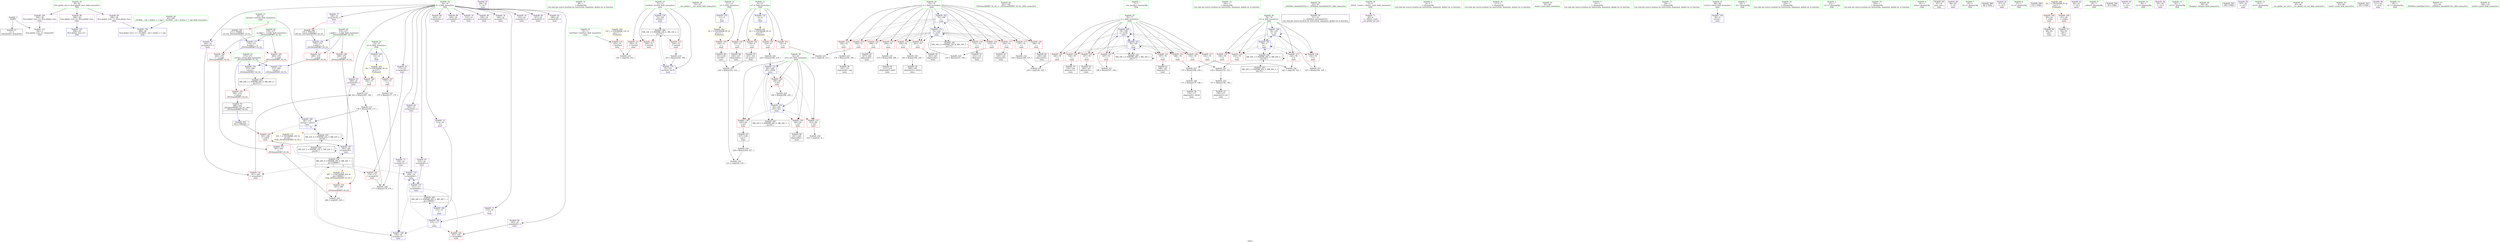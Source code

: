 digraph "SVFG" {
	label="SVFG";

	Node0x55ac28832c90 [shape=record,color=grey,label="{NodeID: 0\nNullPtr}"];
	Node0x55ac28832c90 -> Node0x55ac28851cd0[style=solid];
	Node0x55ac28832c90 -> Node0x55ac28859830[style=solid];
	Node0x55ac2886ee20 [shape=record,color=yellow,style=double,label="{NodeID: 263\n8V_1 = ENCHI(MR_8V_0)\npts\{15 \}\nFun[main]}"];
	Node0x55ac2886ee20 -> Node0x55ac28851e70[style=dashed];
	Node0x55ac2886ee20 -> Node0x55ac28851f40[style=dashed];
	Node0x55ac288526b0 [shape=record,color=purple,label="{NodeID: 97\n244\<--36\n\<--.str.7\nmain\n}"];
	Node0x55ac2884fe90 [shape=record,color=green,label="{NodeID: 14\n39\<--1\n\<--dummyObj\nCan only get source location for instruction, argument, global var or function.}"];
	Node0x55ac28852280 [shape=record,color=red,label="{NodeID: 111\n102\<--72\n\<--testInd\nmain\n}"];
	Node0x55ac28852280 -> Node0x55ac2885fab0[style=solid];
	Node0x55ac28850be0 [shape=record,color=green,label="{NodeID: 28\n53\<--54\n__cxa_atexit\<--__cxa_atexit_field_insensitive\n}"];
	Node0x55ac28857da0 [shape=record,color=red,label="{NodeID: 125\n126\<--76\n\<--j\nmain\n}"];
	Node0x55ac28857da0 -> Node0x55ac2885fdb0[style=solid];
	Node0x55ac28851860 [shape=record,color=green,label="{NodeID: 42\n181\<--182\n_ZSt3maxIdERKT_S2_S2_\<--_ZSt3maxIdERKT_S2_S2__field_insensitive\n}"];
	Node0x55ac2887d340 [shape=record,color=black,label="{NodeID: 305\n271 = PHI(80, )\n1st arg _ZSt3maxIdERKT_S2_S2_ }"];
	Node0x55ac2887d340 -> Node0x55ac2885a8a0[style=solid];
	Node0x55ac2885e730 [shape=record,color=grey,label="{NodeID: 222\n157 = Binary(156, 158, )\n}"];
	Node0x55ac2885e730 -> Node0x55ac28853570[style=solid];
	Node0x55ac28858900 [shape=record,color=red,label="{NodeID: 139\n240\<--82\n\<--j53\nmain\n}"];
	Node0x55ac28858900 -> Node0x55ac28853f30[style=solid];
	Node0x55ac288534a0 [shape=record,color=black,label="{NodeID: 56\n152\<--151\nidxprom20\<--sub\nmain\n}"];
	Node0x55ac2885fc30 [shape=record,color=grey,label="{NodeID: 236\n224 = cmp(223, 9, )\n}"];
	Node0x55ac28859460 [shape=record,color=blue,label="{NodeID: 153\n11\<--9\nx\<--\nGlob }"];
	Node0x55ac28859460 -> Node0x55ac2886ed40[style=dashed];
	Node0x55ac28854000 [shape=record,color=black,label="{NodeID: 70\n269\<--292\n_ZSt3maxIdERKT_S2_S2__ret\<--\n_ZSt3maxIdERKT_S2_S2_\n|{<s0>8}}"];
	Node0x55ac28854000:s0 -> Node0x55ac2887ce50[style=solid,color=blue];
	Node0x55ac2885a080 [shape=record,color=blue,label="{NodeID: 167\n189\<--183\narrayidx38\<--\nmain\n}"];
	Node0x55ac2885a080 -> Node0x55ac2886dc40[style=dashed];
	Node0x55ac28854b60 [shape=record,color=purple,label="{NodeID: 84\n203\<--16\narrayidx43\<--f\nmain\n}"];
	Node0x55ac28836bc0 [shape=record,color=green,label="{NodeID: 1\n7\<--1\n__dso_handle\<--dummyObj\nGlob }"];
	Node0x55ac28852780 [shape=record,color=purple,label="{NodeID: 98\n298\<--38\nllvm.global_ctors_0\<--llvm.global_ctors\nGlob }"];
	Node0x55ac28852780 -> Node0x55ac28859630[style=solid];
	Node0x55ac2884ff20 [shape=record,color=green,label="{NodeID: 15\n100\<--1\n\<--dummyObj\nCan only get source location for instruction, argument, global var or function.}"];
	Node0x55ac28852350 [shape=record,color=red,label="{NodeID: 112\n106\<--72\n\<--testInd\nmain\n}"];
	Node0x55ac28850ce0 [shape=record,color=green,label="{NodeID: 29\n52\<--58\n_ZNSt8ios_base4InitD1Ev\<--_ZNSt8ios_base4InitD1Ev_field_insensitive\n}"];
	Node0x55ac28850ce0 -> Node0x55ac28852ec0[style=solid];
	Node0x55ac28857e70 [shape=record,color=red,label="{NodeID: 126\n134\<--76\n\<--j\nmain\n}"];
	Node0x55ac28857e70 -> Node0x55ac28853230[style=solid];
	Node0x55ac28851960 [shape=record,color=green,label="{NodeID: 43\n272\<--273\nretval\<--retval_field_insensitive\n_ZSt3maxIdERKT_S2_S2_\n}"];
	Node0x55ac28851960 -> Node0x55ac28858de0[style=solid];
	Node0x55ac28851960 -> Node0x55ac2885a970[style=solid];
	Node0x55ac28851960 -> Node0x55ac2885aa40[style=solid];
	Node0x55ac2885e8b0 [shape=record,color=grey,label="{NodeID: 223\n151 = Binary(150, 100, )\n}"];
	Node0x55ac2885e8b0 -> Node0x55ac288534a0[style=solid];
	Node0x55ac288589d0 [shape=record,color=red,label="{NodeID: 140\n248\<--82\n\<--j53\nmain\n}"];
	Node0x55ac288589d0 -> Node0x55ac2885e430[style=solid];
	Node0x55ac28853570 [shape=record,color=black,label="{NodeID: 57\n159\<--157\nidxprom22\<--div\nmain\n}"];
	Node0x55ac2885fdb0 [shape=record,color=grey,label="{NodeID: 237\n129 = cmp(126, 128, )\n}"];
	Node0x55ac28859530 [shape=record,color=blue,label="{NodeID: 154\n13\<--14\np\<--\nGlob }"];
	Node0x55ac28859530 -> Node0x55ac2886ee20[style=dashed];
	Node0x55ac288540d0 [shape=record,color=purple,label="{NodeID: 71\n49\<--4\n\<--_ZStL8__ioinit\n__cxx_global_var_init\n}"];
	Node0x55ac2885a150 [shape=record,color=blue,label="{NodeID: 168\n78\<--193\nk\<--inc\nmain\n}"];
	Node0x55ac2885a150 -> Node0x55ac28858420[style=dashed];
	Node0x55ac2885a150 -> Node0x55ac288584f0[style=dashed];
	Node0x55ac2885a150 -> Node0x55ac288585c0[style=dashed];
	Node0x55ac2885a150 -> Node0x55ac28858690[style=dashed];
	Node0x55ac2885a150 -> Node0x55ac28859ee0[style=dashed];
	Node0x55ac2885a150 -> Node0x55ac2885a150[style=dashed];
	Node0x55ac2885a150 -> Node0x55ac2886aa40[style=dashed];
	Node0x55ac28854c30 [shape=record,color=purple,label="{NodeID: 85\n204\<--16\narrayidx44\<--f\nmain\n}"];
	Node0x55ac28854c30 -> Node0x55ac2885a2f0[style=solid];
	Node0x55ac28836c50 [shape=record,color=green,label="{NodeID: 2\n9\<--1\n\<--dummyObj\nCan only get source location for instruction, argument, global var or function.}"];
	Node0x55ac2886f7f0 [shape=record,color=yellow,style=double,label="{NodeID: 265\n12V_1 = ENCHI(MR_12V_0)\npts\{71 \}\nFun[main]}"];
	Node0x55ac2886f7f0 -> Node0x55ac288521b0[style=dashed];
	Node0x55ac28852880 [shape=record,color=purple,label="{NodeID: 99\n299\<--38\nllvm.global_ctors_1\<--llvm.global_ctors\nGlob }"];
	Node0x55ac28852880 -> Node0x55ac28859730[style=solid];
	Node0x55ac2884ffe0 [shape=record,color=green,label="{NodeID: 16\n117\<--1\n\<--dummyObj\nCan only get source location for instruction, argument, global var or function.}"];
	Node0x55ac28852420 [shape=record,color=red,label="{NodeID: 113\n254\<--72\n\<--testInd\nmain\n}"];
	Node0x55ac28852420 -> Node0x55ac2885e130[style=solid];
	Node0x55ac28850de0 [shape=record,color=green,label="{NodeID: 30\n65\<--66\nmain\<--main_field_insensitive\n}"];
	Node0x55ac28857f40 [shape=record,color=red,label="{NodeID: 127\n141\<--76\n\<--j\nmain\n}"];
	Node0x55ac28857f40 -> Node0x55ac2885ff30[style=solid];
	Node0x55ac28851a30 [shape=record,color=green,label="{NodeID: 44\n274\<--275\n__a.addr\<--__a.addr_field_insensitive\n_ZSt3maxIdERKT_S2_S2_\n}"];
	Node0x55ac28851a30 -> Node0x55ac28858eb0[style=solid];
	Node0x55ac28851a30 -> Node0x55ac28858f80[style=solid];
	Node0x55ac28851a30 -> Node0x55ac2885a7d0[style=solid];
	Node0x55ac2885ea30 [shape=record,color=grey,label="{NodeID: 224\n220 = Binary(100, 219, )\n}"];
	Node0x55ac2885ea30 -> Node0x55ac2885a560[style=solid];
	Node0x55ac28858aa0 [shape=record,color=red,label="{NodeID: 141\n161\<--160\n\<--arrayidx23\nmain\n}"];
	Node0x55ac28858aa0 -> Node0x55ac2885de30[style=solid];
	Node0x55ac28853640 [shape=record,color=black,label="{NodeID: 58\n166\<--165\nidxprom25\<--sub24\nmain\n}"];
	Node0x55ac2885ff30 [shape=record,color=grey,label="{NodeID: 238\n142 = cmp(140, 141, )\n}"];
	Node0x55ac28859630 [shape=record,color=blue,label="{NodeID: 155\n298\<--39\nllvm.global_ctors_0\<--\nGlob }"];
	Node0x55ac288541a0 [shape=record,color=purple,label="{NodeID: 72\n113\<--16\n\<--f\nmain\n}"];
	Node0x55ac288541a0 -> Node0x55ac28859ad0[style=solid];
	Node0x55ac2886b940 [shape=record,color=black,label="{NodeID: 252\nMR_29V_3 = PHI(MR_29V_4, MR_29V_2, )\npts\{273 \}\n}"];
	Node0x55ac2886b940 -> Node0x55ac28858de0[style=dashed];
	Node0x55ac2885a220 [shape=record,color=blue,label="{NodeID: 169\n76\<--198\nj\<--inc40\nmain\n}"];
	Node0x55ac2885a220 -> Node0x55ac28857da0[style=dashed];
	Node0x55ac2885a220 -> Node0x55ac28857e70[style=dashed];
	Node0x55ac2885a220 -> Node0x55ac28857f40[style=dashed];
	Node0x55ac2885a220 -> Node0x55ac28858010[style=dashed];
	Node0x55ac2885a220 -> Node0x55ac288580e0[style=dashed];
	Node0x55ac2885a220 -> Node0x55ac288581b0[style=dashed];
	Node0x55ac2885a220 -> Node0x55ac28858280[style=dashed];
	Node0x55ac2885a220 -> Node0x55ac28858350[style=dashed];
	Node0x55ac2885a220 -> Node0x55ac28859d40[style=dashed];
	Node0x55ac2885a220 -> Node0x55ac2885a220[style=dashed];
	Node0x55ac2885a220 -> Node0x55ac28868740[style=dashed];
	Node0x55ac28854d00 [shape=record,color=purple,label="{NodeID: 86\n208\<--16\narrayidx46\<--f\nmain\n}"];
	Node0x55ac28836ce0 [shape=record,color=green,label="{NodeID: 3\n14\<--1\n\<--dummyObj\nCan only get source location for instruction, argument, global var or function.}"];
	Node0x55ac28852980 [shape=record,color=purple,label="{NodeID: 100\n300\<--38\nllvm.global_ctors_2\<--llvm.global_ctors\nGlob }"];
	Node0x55ac28852980 -> Node0x55ac28859830[style=solid];
	Node0x55ac288500e0 [shape=record,color=green,label="{NodeID: 17\n158\<--1\n\<--dummyObj\nCan only get source location for instruction, argument, global var or function.}"];
	Node0x55ac288524f0 [shape=record,color=red,label="{NodeID: 114\n120\<--74\n\<--i\nmain\n}"];
	Node0x55ac288524f0 -> Node0x55ac2885f7b0[style=solid];
	Node0x55ac28850ee0 [shape=record,color=green,label="{NodeID: 31\n68\<--69\nretval\<--retval_field_insensitive\nmain\n}"];
	Node0x55ac28850ee0 -> Node0x55ac28859930[style=solid];
	Node0x55ac28858010 [shape=record,color=red,label="{NodeID: 128\n147\<--76\n\<--j\nmain\n}"];
	Node0x55ac28858010 -> Node0x55ac288533d0[style=solid];
	Node0x55ac28851b00 [shape=record,color=green,label="{NodeID: 45\n276\<--277\n__b.addr\<--__b.addr_field_insensitive\n_ZSt3maxIdERKT_S2_S2_\n}"];
	Node0x55ac28851b00 -> Node0x55ac28859050[style=solid];
	Node0x55ac28851b00 -> Node0x55ac28859120[style=solid];
	Node0x55ac28851b00 -> Node0x55ac2885a8a0[style=solid];
	Node0x55ac2885ebb0 [shape=record,color=grey,label="{NodeID: 225\n176 = Binary(117, 175, )\n}"];
	Node0x55ac2885ebb0 -> Node0x55ac2885ed30[style=solid];
	Node0x55ac28858b70 [shape=record,color=red,label="{NodeID: 142\n174\<--173\n\<--arrayidx30\nmain\n}"];
	Node0x55ac28858b70 -> Node0x55ac2885ed30[style=solid];
	Node0x55ac28853710 [shape=record,color=black,label="{NodeID: 59\n172\<--171\nidxprom29\<--div28\nmain\n}"];
	Node0x55ac28859730 [shape=record,color=blue,label="{NodeID: 156\n299\<--40\nllvm.global_ctors_1\<--_GLOBAL__sub_I_Amber_2_1.cpp\nGlob }"];
	Node0x55ac28854270 [shape=record,color=purple,label="{NodeID: 73\n115\<--16\n\<--f\nmain\n}"];
	Node0x55ac28854270 -> Node0x55ac28859ba0[style=solid];
	Node0x55ac2885a2f0 [shape=record,color=blue,label="{NodeID: 170\n204\<--14\narrayidx44\<--\nmain\n}"];
	Node0x55ac2885a2f0 -> Node0x55ac2885a3c0[style=dashed];
	Node0x55ac28854dd0 [shape=record,color=purple,label="{NodeID: 87\n212\<--16\narrayidx49\<--f\nmain\n}"];
	Node0x55ac28854dd0 -> Node0x55ac2885a3c0[style=solid];
	Node0x55ac28842030 [shape=record,color=green,label="{NodeID: 4\n20\<--1\n.str\<--dummyObj\nGlob }"];
	Node0x55ac28852a80 [shape=record,color=red,label="{NodeID: 101\n121\<--8\n\<--n\nmain\n}"];
	Node0x55ac28852a80 -> Node0x55ac2885f7b0[style=solid];
	Node0x55ac288501e0 [shape=record,color=green,label="{NodeID: 18\n229\<--1\n\<--dummyObj\nCan only get source location for instruction, argument, global var or function.}"];
	Node0x55ac28857580 [shape=record,color=red,label="{NodeID: 115\n127\<--74\n\<--i\nmain\n}"];
	Node0x55ac28857580 -> Node0x55ac2885db30[style=solid];
	Node0x55ac28850fb0 [shape=record,color=green,label="{NodeID: 32\n70\<--71\ntestNum\<--testNum_field_insensitive\nmain\n}"];
	Node0x55ac28850fb0 -> Node0x55ac288521b0[style=solid];
	Node0x55ac2885d8b0 [shape=record,color=grey,label="{NodeID: 212\n178 = Binary(163, 177, )\n}"];
	Node0x55ac2885d8b0 -> Node0x55ac28859fb0[style=solid];
	Node0x55ac288580e0 [shape=record,color=red,label="{NodeID: 129\n154\<--76\n\<--j\nmain\n}"];
	Node0x55ac288580e0 -> Node0x55ac2885e5b0[style=solid];
	Node0x55ac28851bd0 [shape=record,color=green,label="{NodeID: 46\n40\<--294\n_GLOBAL__sub_I_Amber_2_1.cpp\<--_GLOBAL__sub_I_Amber_2_1.cpp_field_insensitive\n}"];
	Node0x55ac28851bd0 -> Node0x55ac28859730[style=solid];
	Node0x55ac2885ed30 [shape=record,color=grey,label="{NodeID: 226\n177 = Binary(174, 176, )\n}"];
	Node0x55ac2885ed30 -> Node0x55ac2885d8b0[style=solid];
	Node0x55ac28858c40 [shape=record,color=red,label="{NodeID: 143\n183\<--180\n\<--call34\nmain\n}"];
	Node0x55ac28858c40 -> Node0x55ac2885a080[style=solid];
	Node0x55ac288537e0 [shape=record,color=black,label="{NodeID: 60\n185\<--184\nidxprom35\<--\nmain\n}"];
	Node0x55ac28867d40 [shape=record,color=black,label="{NodeID: 240\nMR_14V_3 = PHI(MR_14V_4, MR_14V_2, )\npts\{73 \}\n}"];
	Node0x55ac28867d40 -> Node0x55ac28852280[style=dashed];
	Node0x55ac28867d40 -> Node0x55ac28852350[style=dashed];
	Node0x55ac28867d40 -> Node0x55ac28852420[style=dashed];
	Node0x55ac28867d40 -> Node0x55ac2885a700[style=dashed];
	Node0x55ac28859830 [shape=record,color=blue, style = dotted,label="{NodeID: 157\n300\<--3\nllvm.global_ctors_2\<--dummyVal\nGlob }"];
	Node0x55ac28854340 [shape=record,color=purple,label="{NodeID: 74\n133\<--16\narrayidx\<--f\nmain\n}"];
	Node0x55ac2885a3c0 [shape=record,color=blue,label="{NodeID: 171\n212\<--117\narrayidx49\<--\nmain\n}"];
	Node0x55ac2885a3c0 -> Node0x55ac28858d10[style=dashed];
	Node0x55ac2885a3c0 -> Node0x55ac28859e10[style=dashed];
	Node0x55ac2885a3c0 -> Node0x55ac2885a2f0[style=dashed];
	Node0x55ac2885a3c0 -> Node0x55ac28869b40[style=dashed];
	Node0x55ac28854ea0 [shape=record,color=purple,label="{NodeID: 88\n239\<--16\narrayidx63\<--f\nmain\n}"];
	Node0x55ac288420c0 [shape=record,color=green,label="{NodeID: 5\n22\<--1\n.str.1\<--dummyObj\nGlob }"];
	Node0x55ac28852b50 [shape=record,color=red,label="{NodeID: 102\n219\<--8\n\<--n\nmain\n}"];
	Node0x55ac28852b50 -> Node0x55ac2885ea30[style=solid];
	Node0x55ac288502e0 [shape=record,color=green,label="{NodeID: 19\n250\<--1\n\<--dummyObj\nCan only get source location for instruction, argument, global var or function.}"];
	Node0x55ac28857650 [shape=record,color=red,label="{NodeID: 116\n131\<--74\n\<--i\nmain\n}"];
	Node0x55ac28857650 -> Node0x55ac28853160[style=solid];
	Node0x55ac28851080 [shape=record,color=green,label="{NodeID: 33\n72\<--73\ntestInd\<--testInd_field_insensitive\nmain\n}"];
	Node0x55ac28851080 -> Node0x55ac28852280[style=solid];
	Node0x55ac28851080 -> Node0x55ac28852350[style=solid];
	Node0x55ac28851080 -> Node0x55ac28852420[style=solid];
	Node0x55ac28851080 -> Node0x55ac28859a00[style=solid];
	Node0x55ac28851080 -> Node0x55ac2885a700[style=solid];
	Node0x55ac2885d9b0 [shape=record,color=grey,label="{NodeID: 213\n234 = Binary(231, 233, )\n}"];
	Node0x55ac2885d9b0 -> Node0x55ac2885f630[style=solid];
	Node0x55ac288581b0 [shape=record,color=red,label="{NodeID: 130\n168\<--76\n\<--j\nmain\n}"];
	Node0x55ac288581b0 -> Node0x55ac2885eeb0[style=solid];
	Node0x55ac28851cd0 [shape=record,color=black,label="{NodeID: 47\n2\<--3\ndummyVal\<--dummyVal\n}"];
	Node0x55ac2885eeb0 [shape=record,color=grey,label="{NodeID: 227\n170 = Binary(168, 169, )\n}"];
	Node0x55ac2885eeb0 -> Node0x55ac2885f030[style=solid];
	Node0x55ac28858d10 [shape=record,color=red,label="{NodeID: 144\n243\<--242\n\<--arrayidx65\nmain\n}"];
	Node0x55ac288538b0 [shape=record,color=black,label="{NodeID: 61\n188\<--187\nidxprom37\<--\nmain\n}"];
	Node0x55ac28868240 [shape=record,color=black,label="{NodeID: 241\nMR_16V_2 = PHI(MR_16V_4, MR_16V_1, )\npts\{75 \}\n}"];
	Node0x55ac28868240 -> Node0x55ac28859c70[style=dashed];
	Node0x55ac28859930 [shape=record,color=blue,label="{NodeID: 158\n68\<--9\nretval\<--\nmain\n}"];
	Node0x55ac28854410 [shape=record,color=purple,label="{NodeID: 75\n136\<--16\narrayidx12\<--f\nmain\n}"];
	Node0x55ac28854410 -> Node0x55ac28859e10[style=solid];
	Node0x55ac2886c840 [shape=record,color=black,label="{NodeID: 255\nMR_22V_4 = PHI(MR_22V_5, MR_22V_3, )\npts\{81 \}\n}"];
	Node0x55ac2886c840 -> Node0x55ac28859fb0[style=dashed];
	Node0x55ac2886c840 -> Node0x55ac28869140[style=dashed];
	Node0x55ac2886c840 -> Node0x55ac2886c840[style=dashed];
	Node0x55ac2885a490 [shape=record,color=blue,label="{NodeID: 172\n74\<--216\ni\<--inc51\nmain\n}"];
	Node0x55ac2885a490 -> Node0x55ac288524f0[style=dashed];
	Node0x55ac2885a490 -> Node0x55ac28857580[style=dashed];
	Node0x55ac2885a490 -> Node0x55ac28857650[style=dashed];
	Node0x55ac2885a490 -> Node0x55ac28857720[style=dashed];
	Node0x55ac2885a490 -> Node0x55ac288577f0[style=dashed];
	Node0x55ac2885a490 -> Node0x55ac288578c0[style=dashed];
	Node0x55ac2885a490 -> Node0x55ac28857990[style=dashed];
	Node0x55ac2885a490 -> Node0x55ac28857a60[style=dashed];
	Node0x55ac2885a490 -> Node0x55ac28857b30[style=dashed];
	Node0x55ac2885a490 -> Node0x55ac28857c00[style=dashed];
	Node0x55ac2885a490 -> Node0x55ac28857cd0[style=dashed];
	Node0x55ac2885a490 -> Node0x55ac2885a490[style=dashed];
	Node0x55ac2885a490 -> Node0x55ac28868240[style=dashed];
	Node0x55ac28854f70 [shape=record,color=purple,label="{NodeID: 89\n242\<--16\narrayidx65\<--f\nmain\n}"];
	Node0x55ac28854f70 -> Node0x55ac28858d10[style=solid];
	Node0x55ac28842150 [shape=record,color=green,label="{NodeID: 6\n24\<--1\nstdin\<--dummyObj\nGlob }"];
	Node0x55ac28852c20 [shape=record,color=red,label="{NodeID: 103\n232\<--8\n\<--n\nmain\n}"];
	Node0x55ac28852c20 -> Node0x55ac28853d90[style=solid];
	Node0x55ac288503e0 [shape=record,color=green,label="{NodeID: 20\n4\<--6\n_ZStL8__ioinit\<--_ZStL8__ioinit_field_insensitive\nGlob }"];
	Node0x55ac288503e0 -> Node0x55ac288540d0[style=solid];
	Node0x55ac28857720 [shape=record,color=red,label="{NodeID: 117\n144\<--74\n\<--i\nmain\n}"];
	Node0x55ac28857720 -> Node0x55ac28853300[style=solid];
	Node0x55ac28851150 [shape=record,color=green,label="{NodeID: 34\n74\<--75\ni\<--i_field_insensitive\nmain\n}"];
	Node0x55ac28851150 -> Node0x55ac288524f0[style=solid];
	Node0x55ac28851150 -> Node0x55ac28857580[style=solid];
	Node0x55ac28851150 -> Node0x55ac28857650[style=solid];
	Node0x55ac28851150 -> Node0x55ac28857720[style=solid];
	Node0x55ac28851150 -> Node0x55ac288577f0[style=solid];
	Node0x55ac28851150 -> Node0x55ac288578c0[style=solid];
	Node0x55ac28851150 -> Node0x55ac28857990[style=solid];
	Node0x55ac28851150 -> Node0x55ac28857a60[style=solid];
	Node0x55ac28851150 -> Node0x55ac28857b30[style=solid];
	Node0x55ac28851150 -> Node0x55ac28857c00[style=solid];
	Node0x55ac28851150 -> Node0x55ac28857cd0[style=solid];
	Node0x55ac28851150 -> Node0x55ac28859c70[style=solid];
	Node0x55ac28851150 -> Node0x55ac2885a490[style=solid];
	Node0x55ac2885db30 [shape=record,color=grey,label="{NodeID: 214\n128 = Binary(100, 127, )\n}"];
	Node0x55ac2885db30 -> Node0x55ac2885fdb0[style=solid];
	Node0x55ac28858280 [shape=record,color=red,label="{NodeID: 131\n187\<--76\n\<--j\nmain\n}"];
	Node0x55ac28858280 -> Node0x55ac288538b0[style=solid];
	Node0x55ac28852df0 [shape=record,color=black,label="{NodeID: 48\n67\<--9\nmain_ret\<--\nmain\n}"];
	Node0x55ac2885f030 [shape=record,color=grey,label="{NodeID: 228\n171 = Binary(170, 158, )\n}"];
	Node0x55ac2885f030 -> Node0x55ac28853710[style=solid];
	Node0x55ac28858de0 [shape=record,color=red,label="{NodeID: 145\n292\<--272\n\<--retval\n_ZSt3maxIdERKT_S2_S2_\n}"];
	Node0x55ac28858de0 -> Node0x55ac28854000[style=solid];
	Node0x55ac28853980 [shape=record,color=black,label="{NodeID: 62\n202\<--201\nidxprom42\<--\nmain\n}"];
	Node0x55ac28868740 [shape=record,color=black,label="{NodeID: 242\nMR_18V_2 = PHI(MR_18V_3, MR_18V_1, )\npts\{77 \}\n}"];
	Node0x55ac28868740 -> Node0x55ac28859d40[style=dashed];
	Node0x55ac28868740 -> Node0x55ac28868740[style=dashed];
	Node0x55ac28859a00 [shape=record,color=blue,label="{NodeID: 159\n72\<--100\ntestInd\<--\nmain\n}"];
	Node0x55ac28859a00 -> Node0x55ac28867d40[style=dashed];
	Node0x55ac288544e0 [shape=record,color=purple,label="{NodeID: 76\n146\<--16\narrayidx17\<--f\nmain\n}"];
	Node0x55ac2885a560 [shape=record,color=blue,label="{NodeID: 173\n82\<--220\nj53\<--shl54\nmain\n}"];
	Node0x55ac2885a560 -> Node0x55ac28858760[style=dashed];
	Node0x55ac2885a560 -> Node0x55ac28858830[style=dashed];
	Node0x55ac2885a560 -> Node0x55ac28858900[style=dashed];
	Node0x55ac2885a560 -> Node0x55ac288589d0[style=dashed];
	Node0x55ac2885a560 -> Node0x55ac2885a630[style=dashed];
	Node0x55ac2885a560 -> Node0x55ac28869640[style=dashed];
	Node0x55ac28855040 [shape=record,color=purple,label="{NodeID: 90\n86\<--20\n\<--.str\nmain\n}"];
	Node0x55ac288421e0 [shape=record,color=green,label="{NodeID: 7\n25\<--1\n.str.2\<--dummyObj\nGlob }"];
	Node0x55ac28852cf0 [shape=record,color=red,label="{NodeID: 104\n237\<--8\n\<--n\nmain\n}"];
	Node0x55ac28852cf0 -> Node0x55ac28853e60[style=solid];
	Node0x55ac288504e0 [shape=record,color=green,label="{NodeID: 21\n8\<--10\nn\<--n_field_insensitive\nGlob }"];
	Node0x55ac288504e0 -> Node0x55ac28852a80[style=solid];
	Node0x55ac288504e0 -> Node0x55ac28852b50[style=solid];
	Node0x55ac288504e0 -> Node0x55ac28852c20[style=solid];
	Node0x55ac288504e0 -> Node0x55ac28852cf0[style=solid];
	Node0x55ac288504e0 -> Node0x55ac28859390[style=solid];
	Node0x55ac288577f0 [shape=record,color=red,label="{NodeID: 118\n150\<--74\n\<--i\nmain\n}"];
	Node0x55ac288577f0 -> Node0x55ac2885e8b0[style=solid];
	Node0x55ac28851220 [shape=record,color=green,label="{NodeID: 35\n76\<--77\nj\<--j_field_insensitive\nmain\n}"];
	Node0x55ac28851220 -> Node0x55ac28857da0[style=solid];
	Node0x55ac28851220 -> Node0x55ac28857e70[style=solid];
	Node0x55ac28851220 -> Node0x55ac28857f40[style=solid];
	Node0x55ac28851220 -> Node0x55ac28858010[style=solid];
	Node0x55ac28851220 -> Node0x55ac288580e0[style=solid];
	Node0x55ac28851220 -> Node0x55ac288581b0[style=solid];
	Node0x55ac28851220 -> Node0x55ac28858280[style=solid];
	Node0x55ac28851220 -> Node0x55ac28858350[style=solid];
	Node0x55ac28851220 -> Node0x55ac28859d40[style=solid];
	Node0x55ac28851220 -> Node0x55ac2885a220[style=solid];
	Node0x55ac2887cbf0 [shape=record,color=black,label="{NodeID: 298\n96 = PHI()\n}"];
	Node0x55ac2885dcb0 [shape=record,color=grey,label="{NodeID: 215\n193 = Binary(192, 100, )\n}"];
	Node0x55ac2885dcb0 -> Node0x55ac2885a150[style=solid];
	Node0x55ac28858350 [shape=record,color=red,label="{NodeID: 132\n197\<--76\n\<--j\nmain\n}"];
	Node0x55ac28858350 -> Node0x55ac2885dfb0[style=solid];
	Node0x55ac28852ec0 [shape=record,color=black,label="{NodeID: 49\n51\<--52\n\<--_ZNSt8ios_base4InitD1Ev\nCan only get source location for instruction, argument, global var or function.}"];
	Node0x55ac2885f1b0 [shape=record,color=grey,label="{NodeID: 229\n216 = Binary(215, 100, )\n}"];
	Node0x55ac2885f1b0 -> Node0x55ac2885a490[style=solid];
	Node0x55ac28858eb0 [shape=record,color=red,label="{NodeID: 146\n280\<--274\n\<--__a.addr\n_ZSt3maxIdERKT_S2_S2_\n}"];
	Node0x55ac28858eb0 -> Node0x55ac288591f0[style=solid];
	Node0x55ac28853a50 [shape=record,color=black,label="{NodeID: 63\n207\<--206\nidxprom45\<--\nmain\n}"];
	Node0x55ac28868c40 [shape=record,color=black,label="{NodeID: 243\nMR_20V_2 = PHI(MR_20V_3, MR_20V_1, )\npts\{79 \}\n}"];
	Node0x55ac28868c40 -> Node0x55ac2886aa40[style=dashed];
	Node0x55ac28859ad0 [shape=record,color=blue,label="{NodeID: 160\n113\<--14\n\<--\nmain\n}"];
	Node0x55ac28859ad0 -> Node0x55ac28859ba0[style=dashed];
	Node0x55ac288545b0 [shape=record,color=purple,label="{NodeID: 77\n149\<--16\narrayidx19\<--f\nmain\n|{<s0>8}}"];
	Node0x55ac288545b0:s0 -> Node0x55ac2887d1e0[style=solid,color=red];
	Node0x55ac2885a630 [shape=record,color=blue,label="{NodeID: 174\n82\<--249\nj53\<--dec\nmain\n}"];
	Node0x55ac2885a630 -> Node0x55ac28858760[style=dashed];
	Node0x55ac2885a630 -> Node0x55ac28858830[style=dashed];
	Node0x55ac2885a630 -> Node0x55ac28858900[style=dashed];
	Node0x55ac2885a630 -> Node0x55ac288589d0[style=dashed];
	Node0x55ac2885a630 -> Node0x55ac2885a630[style=dashed];
	Node0x55ac2885a630 -> Node0x55ac28869640[style=dashed];
	Node0x55ac28855110 [shape=record,color=purple,label="{NodeID: 91\n87\<--22\n\<--.str.1\nmain\n}"];
	Node0x55ac28842270 [shape=record,color=green,label="{NodeID: 8\n27\<--1\n.str.3\<--dummyObj\nGlob }"];
	Node0x55ac28851da0 [shape=record,color=red,label="{NodeID: 105\n230\<--11\n\<--x\nmain\n}"];
	Node0x55ac28851da0 -> Node0x55ac28853cc0[style=solid];
	Node0x55ac288505e0 [shape=record,color=green,label="{NodeID: 22\n11\<--12\nx\<--x_field_insensitive\nGlob }"];
	Node0x55ac288505e0 -> Node0x55ac28851da0[style=solid];
	Node0x55ac288505e0 -> Node0x55ac28859460[style=solid];
	Node0x55ac288578c0 [shape=record,color=red,label="{NodeID: 119\n164\<--74\n\<--i\nmain\n}"];
	Node0x55ac288578c0 -> Node0x55ac2885f330[style=solid];
	Node0x55ac288512f0 [shape=record,color=green,label="{NodeID: 36\n78\<--79\nk\<--k_field_insensitive\nmain\n}"];
	Node0x55ac288512f0 -> Node0x55ac28858420[style=solid];
	Node0x55ac288512f0 -> Node0x55ac288584f0[style=solid];
	Node0x55ac288512f0 -> Node0x55ac288585c0[style=solid];
	Node0x55ac288512f0 -> Node0x55ac28858690[style=solid];
	Node0x55ac288512f0 -> Node0x55ac28859ee0[style=solid];
	Node0x55ac288512f0 -> Node0x55ac2885a150[style=solid];
	Node0x55ac2887c410 [shape=record,color=black,label="{NodeID: 299\n112 = PHI()\n}"];
	Node0x55ac2885de30 [shape=record,color=grey,label="{NodeID: 216\n163 = Binary(161, 162, )\n}"];
	Node0x55ac2885de30 -> Node0x55ac2885d8b0[style=solid];
	Node0x55ac28858420 [shape=record,color=red,label="{NodeID: 133\n140\<--78\n\<--k\nmain\n}"];
	Node0x55ac28858420 -> Node0x55ac2885ff30[style=solid];
	Node0x55ac28852fc0 [shape=record,color=black,label="{NodeID: 50\n88\<--85\ncall\<--\nmain\n}"];
	Node0x55ac2885f330 [shape=record,color=grey,label="{NodeID: 230\n165 = Binary(164, 100, )\n}"];
	Node0x55ac2885f330 -> Node0x55ac28853640[style=solid];
	Node0x55ac28858f80 [shape=record,color=red,label="{NodeID: 147\n289\<--274\n\<--__a.addr\n_ZSt3maxIdERKT_S2_S2_\n}"];
	Node0x55ac28858f80 -> Node0x55ac2885aa40[style=solid];
	Node0x55ac28853b20 [shape=record,color=black,label="{NodeID: 64\n211\<--210\nidxprom48\<--shl47\nmain\n}"];
	Node0x55ac28869140 [shape=record,color=black,label="{NodeID: 244\nMR_22V_2 = PHI(MR_22V_3, MR_22V_1, )\npts\{81 \}\n}"];
	Node0x55ac28869140 -> Node0x55ac28869140[style=dashed];
	Node0x55ac28869140 -> Node0x55ac2886c840[style=dashed];
	Node0x55ac28859ba0 [shape=record,color=blue,label="{NodeID: 161\n115\<--117\n\<--\nmain\n}"];
	Node0x55ac28859ba0 -> Node0x55ac28858d10[style=dashed];
	Node0x55ac28859ba0 -> Node0x55ac28859e10[style=dashed];
	Node0x55ac28859ba0 -> Node0x55ac2885a2f0[style=dashed];
	Node0x55ac28859ba0 -> Node0x55ac28869b40[style=dashed];
	Node0x55ac28854680 [shape=record,color=purple,label="{NodeID: 78\n153\<--16\narrayidx21\<--f\nmain\n}"];
	Node0x55ac2885a700 [shape=record,color=blue,label="{NodeID: 175\n72\<--255\ntestInd\<--inc70\nmain\n}"];
	Node0x55ac2885a700 -> Node0x55ac28867d40[style=dashed];
	Node0x55ac288551e0 [shape=record,color=purple,label="{NodeID: 92\n92\<--25\n\<--.str.2\nmain\n}"];
	Node0x55ac28842300 [shape=record,color=green,label="{NodeID: 9\n29\<--1\nstdout\<--dummyObj\nGlob }"];
	Node0x55ac28851e70 [shape=record,color=red,label="{NodeID: 106\n162\<--13\n\<--p\nmain\n}"];
	Node0x55ac28851e70 -> Node0x55ac2885de30[style=solid];
	Node0x55ac288506e0 [shape=record,color=green,label="{NodeID: 23\n13\<--15\np\<--p_field_insensitive\nGlob }"];
	Node0x55ac288506e0 -> Node0x55ac28851e70[style=solid];
	Node0x55ac288506e0 -> Node0x55ac28851f40[style=solid];
	Node0x55ac288506e0 -> Node0x55ac28859530[style=solid];
	Node0x55ac28857990 [shape=record,color=red,label="{NodeID: 120\n184\<--74\n\<--i\nmain\n}"];
	Node0x55ac28857990 -> Node0x55ac288537e0[style=solid];
	Node0x55ac288513c0 [shape=record,color=green,label="{NodeID: 37\n80\<--81\nref.tmp\<--ref.tmp_field_insensitive\nmain\n|{|<s1>8}}"];
	Node0x55ac288513c0 -> Node0x55ac28859fb0[style=solid];
	Node0x55ac288513c0:s1 -> Node0x55ac2887d340[style=solid,color=red];
	Node0x55ac2887cd50 [shape=record,color=black,label="{NodeID: 300\n50 = PHI()\n}"];
	Node0x55ac2885dfb0 [shape=record,color=grey,label="{NodeID: 217\n198 = Binary(197, 100, )\n}"];
	Node0x55ac2885dfb0 -> Node0x55ac2885a220[style=solid];
	Node0x55ac288584f0 [shape=record,color=red,label="{NodeID: 134\n155\<--78\n\<--k\nmain\n}"];
	Node0x55ac288584f0 -> Node0x55ac2885e5b0[style=solid];
	Node0x55ac28853090 [shape=record,color=black,label="{NodeID: 51\n94\<--91\ncall1\<--\nmain\n}"];
	Node0x55ac2885f4b0 [shape=record,color=grey,label="{NodeID: 231\n210 = Binary(100, 209, )\n}"];
	Node0x55ac2885f4b0 -> Node0x55ac28853b20[style=solid];
	Node0x55ac28859050 [shape=record,color=red,label="{NodeID: 148\n282\<--276\n\<--__b.addr\n_ZSt3maxIdERKT_S2_S2_\n}"];
	Node0x55ac28859050 -> Node0x55ac288592c0[style=solid];
	Node0x55ac28853bf0 [shape=record,color=black,label="{NodeID: 65\n227\<--226\nconv\<--\nmain\n}"];
	Node0x55ac28853bf0 -> Node0x55ac2885e2b0[style=solid];
	Node0x55ac28869640 [shape=record,color=black,label="{NodeID: 245\nMR_24V_2 = PHI(MR_24V_4, MR_24V_1, )\npts\{83 \}\n}"];
	Node0x55ac28869640 -> Node0x55ac2885a560[style=dashed];
	Node0x55ac28859c70 [shape=record,color=blue,label="{NodeID: 162\n74\<--100\ni\<--\nmain\n}"];
	Node0x55ac28859c70 -> Node0x55ac288524f0[style=dashed];
	Node0x55ac28859c70 -> Node0x55ac28857580[style=dashed];
	Node0x55ac28859c70 -> Node0x55ac28857650[style=dashed];
	Node0x55ac28859c70 -> Node0x55ac28857720[style=dashed];
	Node0x55ac28859c70 -> Node0x55ac288577f0[style=dashed];
	Node0x55ac28859c70 -> Node0x55ac288578c0[style=dashed];
	Node0x55ac28859c70 -> Node0x55ac28857990[style=dashed];
	Node0x55ac28859c70 -> Node0x55ac28857a60[style=dashed];
	Node0x55ac28859c70 -> Node0x55ac28857b30[style=dashed];
	Node0x55ac28859c70 -> Node0x55ac28857c00[style=dashed];
	Node0x55ac28859c70 -> Node0x55ac28857cd0[style=dashed];
	Node0x55ac28859c70 -> Node0x55ac2885a490[style=dashed];
	Node0x55ac28859c70 -> Node0x55ac28868240[style=dashed];
	Node0x55ac28854750 [shape=record,color=purple,label="{NodeID: 79\n160\<--16\narrayidx23\<--f\nmain\n}"];
	Node0x55ac28854750 -> Node0x55ac28858aa0[style=solid];
	Node0x55ac2886dc40 [shape=record,color=black,label="{NodeID: 259\nMR_26V_8 = PHI(MR_26V_9, MR_26V_7, )\npts\{190000 \}\n|{|<s6>8}}"];
	Node0x55ac2886dc40 -> Node0x55ac28858aa0[style=dashed];
	Node0x55ac2886dc40 -> Node0x55ac28858b70[style=dashed];
	Node0x55ac2886dc40 -> Node0x55ac28858c40[style=dashed];
	Node0x55ac2886dc40 -> Node0x55ac28859e10[style=dashed];
	Node0x55ac2886dc40 -> Node0x55ac2885a080[style=dashed];
	Node0x55ac2886dc40 -> Node0x55ac2885a2f0[style=dashed];
	Node0x55ac2886dc40:s6 -> Node0x55ac28870000[style=dashed,color=red];
	Node0x55ac2885a7d0 [shape=record,color=blue,label="{NodeID: 176\n274\<--270\n__a.addr\<--__a\n_ZSt3maxIdERKT_S2_S2_\n}"];
	Node0x55ac2885a7d0 -> Node0x55ac28858eb0[style=dashed];
	Node0x55ac2885a7d0 -> Node0x55ac28858f80[style=dashed];
	Node0x55ac288552b0 [shape=record,color=purple,label="{NodeID: 93\n93\<--27\n\<--.str.3\nmain\n}"];
	Node0x55ac28842390 [shape=record,color=green,label="{NodeID: 10\n30\<--1\n.str.4\<--dummyObj\nGlob }"];
	Node0x55ac28851f40 [shape=record,color=red,label="{NodeID: 107\n175\<--13\n\<--p\nmain\n}"];
	Node0x55ac28851f40 -> Node0x55ac2885ebb0[style=solid];
	Node0x55ac288507e0 [shape=record,color=green,label="{NodeID: 24\n16\<--19\nf\<--f_field_insensitive\nGlob }"];
	Node0x55ac288507e0 -> Node0x55ac288541a0[style=solid];
	Node0x55ac288507e0 -> Node0x55ac28854270[style=solid];
	Node0x55ac288507e0 -> Node0x55ac28854340[style=solid];
	Node0x55ac288507e0 -> Node0x55ac28854410[style=solid];
	Node0x55ac288507e0 -> Node0x55ac288544e0[style=solid];
	Node0x55ac288507e0 -> Node0x55ac288545b0[style=solid];
	Node0x55ac288507e0 -> Node0x55ac28854680[style=solid];
	Node0x55ac288507e0 -> Node0x55ac28854750[style=solid];
	Node0x55ac288507e0 -> Node0x55ac28854820[style=solid];
	Node0x55ac288507e0 -> Node0x55ac288548f0[style=solid];
	Node0x55ac288507e0 -> Node0x55ac288549c0[style=solid];
	Node0x55ac288507e0 -> Node0x55ac28854a90[style=solid];
	Node0x55ac288507e0 -> Node0x55ac28854b60[style=solid];
	Node0x55ac288507e0 -> Node0x55ac28854c30[style=solid];
	Node0x55ac288507e0 -> Node0x55ac28854d00[style=solid];
	Node0x55ac288507e0 -> Node0x55ac28854dd0[style=solid];
	Node0x55ac288507e0 -> Node0x55ac28854ea0[style=solid];
	Node0x55ac288507e0 -> Node0x55ac28854f70[style=solid];
	Node0x55ac28857a60 [shape=record,color=red,label="{NodeID: 121\n201\<--74\n\<--i\nmain\n}"];
	Node0x55ac28857a60 -> Node0x55ac28853980[style=solid];
	Node0x55ac28851490 [shape=record,color=green,label="{NodeID: 38\n82\<--83\nj53\<--j53_field_insensitive\nmain\n}"];
	Node0x55ac28851490 -> Node0x55ac28858760[style=solid];
	Node0x55ac28851490 -> Node0x55ac28858830[style=solid];
	Node0x55ac28851490 -> Node0x55ac28858900[style=solid];
	Node0x55ac28851490 -> Node0x55ac288589d0[style=solid];
	Node0x55ac28851490 -> Node0x55ac2885a560[style=solid];
	Node0x55ac28851490 -> Node0x55ac2885a630[style=solid];
	Node0x55ac2887ce50 [shape=record,color=black,label="{NodeID: 301\n180 = PHI(269, )\n}"];
	Node0x55ac2887ce50 -> Node0x55ac28858c40[style=solid];
	Node0x55ac2885e130 [shape=record,color=grey,label="{NodeID: 218\n255 = Binary(254, 100, )\n}"];
	Node0x55ac2885e130 -> Node0x55ac2885a700[style=solid];
	Node0x55ac288585c0 [shape=record,color=red,label="{NodeID: 135\n169\<--78\n\<--k\nmain\n}"];
	Node0x55ac288585c0 -> Node0x55ac2885eeb0[style=solid];
	Node0x55ac28853160 [shape=record,color=black,label="{NodeID: 52\n132\<--131\nidxprom\<--\nmain\n}"];
	Node0x55ac2885f630 [shape=record,color=grey,label="{NodeID: 232\n235 = cmp(228, 234, )\n}"];
	Node0x55ac28859120 [shape=record,color=red,label="{NodeID: 149\n286\<--276\n\<--__b.addr\n_ZSt3maxIdERKT_S2_S2_\n}"];
	Node0x55ac28859120 -> Node0x55ac2885a970[style=solid];
	Node0x55ac28853cc0 [shape=record,color=black,label="{NodeID: 66\n231\<--230\nconv59\<--\nmain\n}"];
	Node0x55ac28853cc0 -> Node0x55ac2885d9b0[style=solid];
	Node0x55ac28869b40 [shape=record,color=black,label="{NodeID: 246\nMR_26V_2 = PHI(MR_26V_5, MR_26V_1, )\npts\{190000 \}\n}"];
	Node0x55ac28869b40 -> Node0x55ac28859ad0[style=dashed];
	Node0x55ac28859d40 [shape=record,color=blue,label="{NodeID: 163\n76\<--100\nj\<--\nmain\n}"];
	Node0x55ac28859d40 -> Node0x55ac28857da0[style=dashed];
	Node0x55ac28859d40 -> Node0x55ac28857e70[style=dashed];
	Node0x55ac28859d40 -> Node0x55ac28857f40[style=dashed];
	Node0x55ac28859d40 -> Node0x55ac28858010[style=dashed];
	Node0x55ac28859d40 -> Node0x55ac288580e0[style=dashed];
	Node0x55ac28859d40 -> Node0x55ac288581b0[style=dashed];
	Node0x55ac28859d40 -> Node0x55ac28858280[style=dashed];
	Node0x55ac28859d40 -> Node0x55ac28858350[style=dashed];
	Node0x55ac28859d40 -> Node0x55ac28859d40[style=dashed];
	Node0x55ac28859d40 -> Node0x55ac2885a220[style=dashed];
	Node0x55ac28859d40 -> Node0x55ac28868740[style=dashed];
	Node0x55ac28854820 [shape=record,color=purple,label="{NodeID: 80\n167\<--16\narrayidx26\<--f\nmain\n}"];
	Node0x55ac2886e140 [shape=record,color=yellow,style=double,label="{NodeID: 260\n2V_1 = ENCHI(MR_2V_0)\npts\{1 \}\nFun[main]}"];
	Node0x55ac2886e140 -> Node0x55ac28852010[style=dashed];
	Node0x55ac2886e140 -> Node0x55ac288520e0[style=dashed];
	Node0x55ac2885a8a0 [shape=record,color=blue,label="{NodeID: 177\n276\<--271\n__b.addr\<--__b\n_ZSt3maxIdERKT_S2_S2_\n}"];
	Node0x55ac2885a8a0 -> Node0x55ac28859050[style=dashed];
	Node0x55ac2885a8a0 -> Node0x55ac28859120[style=dashed];
	Node0x55ac28855380 [shape=record,color=purple,label="{NodeID: 94\n95\<--30\n\<--.str.4\nmain\n}"];
	Node0x55ac28842450 [shape=record,color=green,label="{NodeID: 11\n32\<--1\n.str.5\<--dummyObj\nGlob }"];
	Node0x55ac28870000 [shape=record,color=yellow,style=double,label="{NodeID: 274\n26V_1 = ENCHI(MR_26V_0)\npts\{190000 \}\nFun[_ZSt3maxIdERKT_S2_S2_]}"];
	Node0x55ac28870000 -> Node0x55ac288591f0[style=dashed];
	Node0x55ac28852010 [shape=record,color=red,label="{NodeID: 108\n85\<--24\n\<--stdin\nmain\n}"];
	Node0x55ac28852010 -> Node0x55ac28852fc0[style=solid];
	Node0x55ac288508e0 [shape=record,color=green,label="{NodeID: 25\n38\<--42\nllvm.global_ctors\<--llvm.global_ctors_field_insensitive\nGlob }"];
	Node0x55ac288508e0 -> Node0x55ac28852780[style=solid];
	Node0x55ac288508e0 -> Node0x55ac28852880[style=solid];
	Node0x55ac288508e0 -> Node0x55ac28852980[style=solid];
	Node0x55ac28857b30 [shape=record,color=red,label="{NodeID: 122\n206\<--74\n\<--i\nmain\n}"];
	Node0x55ac28857b30 -> Node0x55ac28853a50[style=solid];
	Node0x55ac28851560 [shape=record,color=green,label="{NodeID: 39\n89\<--90\nfreopen\<--freopen_field_insensitive\n}"];
	Node0x55ac2887d040 [shape=record,color=black,label="{NodeID: 302\n108 = PHI()\n}"];
	Node0x55ac2885e2b0 [shape=record,color=grey,label="{NodeID: 219\n228 = Binary(229, 227, )\n}"];
	Node0x55ac2885e2b0 -> Node0x55ac2885f630[style=solid];
	Node0x55ac28858690 [shape=record,color=red,label="{NodeID: 136\n192\<--78\n\<--k\nmain\n}"];
	Node0x55ac28858690 -> Node0x55ac2885dcb0[style=solid];
	Node0x55ac28853230 [shape=record,color=black,label="{NodeID: 53\n135\<--134\nidxprom11\<--\nmain\n}"];
	Node0x55ac2885f7b0 [shape=record,color=grey,label="{NodeID: 233\n122 = cmp(120, 121, )\n}"];
	Node0x55ac288591f0 [shape=record,color=red,label="{NodeID: 150\n281\<--280\n\<--\n_ZSt3maxIdERKT_S2_S2_\n}"];
	Node0x55ac288591f0 -> Node0x55ac2885f930[style=solid];
	Node0x55ac28853d90 [shape=record,color=black,label="{NodeID: 67\n233\<--232\nsh_prom\<--\nmain\n}"];
	Node0x55ac28853d90 -> Node0x55ac2885d9b0[style=solid];
	Node0x55ac28859e10 [shape=record,color=blue,label="{NodeID: 164\n136\<--14\narrayidx12\<--\nmain\n}"];
	Node0x55ac28859e10 -> Node0x55ac2886dc40[style=dashed];
	Node0x55ac288548f0 [shape=record,color=purple,label="{NodeID: 81\n173\<--16\narrayidx30\<--f\nmain\n}"];
	Node0x55ac288548f0 -> Node0x55ac28858b70[style=solid];
	Node0x55ac2886ec60 [shape=record,color=yellow,style=double,label="{NodeID: 261\n4V_1 = ENCHI(MR_4V_0)\npts\{10 \}\nFun[main]}"];
	Node0x55ac2886ec60 -> Node0x55ac28852a80[style=dashed];
	Node0x55ac2886ec60 -> Node0x55ac28852b50[style=dashed];
	Node0x55ac2886ec60 -> Node0x55ac28852c20[style=dashed];
	Node0x55ac2886ec60 -> Node0x55ac28852cf0[style=dashed];
	Node0x55ac2885a970 [shape=record,color=blue,label="{NodeID: 178\n272\<--286\nretval\<--\n_ZSt3maxIdERKT_S2_S2_\n}"];
	Node0x55ac2885a970 -> Node0x55ac2886b940[style=dashed];
	Node0x55ac28855450 [shape=record,color=purple,label="{NodeID: 95\n107\<--32\n\<--.str.5\nmain\n}"];
	Node0x55ac28842550 [shape=record,color=green,label="{NodeID: 12\n34\<--1\n.str.6\<--dummyObj\nGlob }"];
	Node0x55ac288700e0 [shape=record,color=yellow,style=double,label="{NodeID: 275\n22V_1 = ENCHI(MR_22V_0)\npts\{81 \}\nFun[_ZSt3maxIdERKT_S2_S2_]}"];
	Node0x55ac288700e0 -> Node0x55ac288592c0[style=dashed];
	Node0x55ac288520e0 [shape=record,color=red,label="{NodeID: 109\n91\<--29\n\<--stdout\nmain\n}"];
	Node0x55ac288520e0 -> Node0x55ac28853090[style=solid];
	Node0x55ac288509e0 [shape=record,color=green,label="{NodeID: 26\n43\<--44\n__cxx_global_var_init\<--__cxx_global_var_init_field_insensitive\n}"];
	Node0x55ac28857c00 [shape=record,color=red,label="{NodeID: 123\n209\<--74\n\<--i\nmain\n}"];
	Node0x55ac28857c00 -> Node0x55ac2885f4b0[style=solid];
	Node0x55ac28851660 [shape=record,color=green,label="{NodeID: 40\n97\<--98\nscanf\<--scanf_field_insensitive\n}"];
	Node0x55ac2887d110 [shape=record,color=black,label="{NodeID: 303\n245 = PHI()\n}"];
	Node0x55ac2885e430 [shape=record,color=grey,label="{NodeID: 220\n249 = Binary(248, 250, )\n}"];
	Node0x55ac2885e430 -> Node0x55ac2885a630[style=solid];
	Node0x55ac28858760 [shape=record,color=red,label="{NodeID: 137\n223\<--82\n\<--j53\nmain\n}"];
	Node0x55ac28858760 -> Node0x55ac2885fc30[style=solid];
	Node0x55ac28853300 [shape=record,color=black,label="{NodeID: 54\n145\<--144\nidxprom16\<--\nmain\n}"];
	Node0x55ac2885f930 [shape=record,color=grey,label="{NodeID: 234\n284 = cmp(281, 283, )\n}"];
	Node0x55ac288592c0 [shape=record,color=red,label="{NodeID: 151\n283\<--282\n\<--\n_ZSt3maxIdERKT_S2_S2_\n}"];
	Node0x55ac288592c0 -> Node0x55ac2885f930[style=solid];
	Node0x55ac28853e60 [shape=record,color=black,label="{NodeID: 68\n238\<--237\nidxprom62\<--\nmain\n}"];
	Node0x55ac28859ee0 [shape=record,color=blue,label="{NodeID: 165\n78\<--9\nk\<--\nmain\n}"];
	Node0x55ac28859ee0 -> Node0x55ac28858420[style=dashed];
	Node0x55ac28859ee0 -> Node0x55ac288584f0[style=dashed];
	Node0x55ac28859ee0 -> Node0x55ac288585c0[style=dashed];
	Node0x55ac28859ee0 -> Node0x55ac28858690[style=dashed];
	Node0x55ac28859ee0 -> Node0x55ac28859ee0[style=dashed];
	Node0x55ac28859ee0 -> Node0x55ac2885a150[style=dashed];
	Node0x55ac28859ee0 -> Node0x55ac2886aa40[style=dashed];
	Node0x55ac288549c0 [shape=record,color=purple,label="{NodeID: 82\n186\<--16\narrayidx36\<--f\nmain\n}"];
	Node0x55ac2886ed40 [shape=record,color=yellow,style=double,label="{NodeID: 262\n6V_1 = ENCHI(MR_6V_0)\npts\{12 \}\nFun[main]}"];
	Node0x55ac2886ed40 -> Node0x55ac28851da0[style=dashed];
	Node0x55ac2885aa40 [shape=record,color=blue,label="{NodeID: 179\n272\<--289\nretval\<--\n_ZSt3maxIdERKT_S2_S2_\n}"];
	Node0x55ac2885aa40 -> Node0x55ac2886b940[style=dashed];
	Node0x55ac288525e0 [shape=record,color=purple,label="{NodeID: 96\n111\<--34\n\<--.str.6\nmain\n}"];
	Node0x55ac2884fe00 [shape=record,color=green,label="{NodeID: 13\n36\<--1\n.str.7\<--dummyObj\nGlob }"];
	Node0x55ac288521b0 [shape=record,color=red,label="{NodeID: 110\n103\<--70\n\<--testNum\nmain\n}"];
	Node0x55ac288521b0 -> Node0x55ac2885fab0[style=solid];
	Node0x55ac28850ae0 [shape=record,color=green,label="{NodeID: 27\n47\<--48\n_ZNSt8ios_base4InitC1Ev\<--_ZNSt8ios_base4InitC1Ev_field_insensitive\n}"];
	Node0x55ac28857cd0 [shape=record,color=red,label="{NodeID: 124\n215\<--74\n\<--i\nmain\n}"];
	Node0x55ac28857cd0 -> Node0x55ac2885f1b0[style=solid];
	Node0x55ac28851760 [shape=record,color=green,label="{NodeID: 41\n109\<--110\nprintf\<--printf_field_insensitive\n}"];
	Node0x55ac2887d1e0 [shape=record,color=black,label="{NodeID: 304\n270 = PHI(149, )\n0th arg _ZSt3maxIdERKT_S2_S2_ }"];
	Node0x55ac2887d1e0 -> Node0x55ac2885a7d0[style=solid];
	Node0x55ac2885e5b0 [shape=record,color=grey,label="{NodeID: 221\n156 = Binary(154, 155, )\n}"];
	Node0x55ac2885e5b0 -> Node0x55ac2885e730[style=solid];
	Node0x55ac28858830 [shape=record,color=red,label="{NodeID: 138\n226\<--82\n\<--j53\nmain\n}"];
	Node0x55ac28858830 -> Node0x55ac28853bf0[style=solid];
	Node0x55ac288533d0 [shape=record,color=black,label="{NodeID: 55\n148\<--147\nidxprom18\<--\nmain\n}"];
	Node0x55ac2885fab0 [shape=record,color=grey,label="{NodeID: 235\n104 = cmp(102, 103, )\n}"];
	Node0x55ac28859390 [shape=record,color=blue,label="{NodeID: 152\n8\<--9\nn\<--\nGlob }"];
	Node0x55ac28859390 -> Node0x55ac2886ec60[style=dashed];
	Node0x55ac28853f30 [shape=record,color=black,label="{NodeID: 69\n241\<--240\nidxprom64\<--\nmain\n}"];
	Node0x55ac2886aa40 [shape=record,color=black,label="{NodeID: 249\nMR_20V_3 = PHI(MR_20V_4, MR_20V_2, )\npts\{79 \}\n}"];
	Node0x55ac2886aa40 -> Node0x55ac28859ee0[style=dashed];
	Node0x55ac2886aa40 -> Node0x55ac28868c40[style=dashed];
	Node0x55ac2886aa40 -> Node0x55ac2886aa40[style=dashed];
	Node0x55ac28859fb0 [shape=record,color=blue,label="{NodeID: 166\n80\<--178\nref.tmp\<--add33\nmain\n|{|<s3>8}}"];
	Node0x55ac28859fb0 -> Node0x55ac28858c40[style=dashed];
	Node0x55ac28859fb0 -> Node0x55ac28859fb0[style=dashed];
	Node0x55ac28859fb0 -> Node0x55ac2886c840[style=dashed];
	Node0x55ac28859fb0:s3 -> Node0x55ac288700e0[style=dashed,color=red];
	Node0x55ac28854a90 [shape=record,color=purple,label="{NodeID: 83\n189\<--16\narrayidx38\<--f\nmain\n}"];
	Node0x55ac28854a90 -> Node0x55ac2885a080[style=solid];
}
